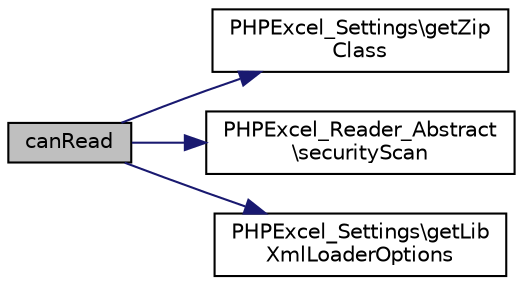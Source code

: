 digraph "canRead"
{
  edge [fontname="Helvetica",fontsize="10",labelfontname="Helvetica",labelfontsize="10"];
  node [fontname="Helvetica",fontsize="10",shape=record];
  rankdir="LR";
  Node2 [label="canRead",height=0.2,width=0.4,color="black", fillcolor="grey75", style="filled", fontcolor="black"];
  Node2 -> Node3 [color="midnightblue",fontsize="10",style="solid",fontname="Helvetica"];
  Node3 [label="PHPExcel_Settings\\getZip\lClass",height=0.2,width=0.4,color="black", fillcolor="white", style="filled",URL="$class_p_h_p_excel___settings.html#ab762d975fa2aefcbd1e0c33af7167299"];
  Node2 -> Node4 [color="midnightblue",fontsize="10",style="solid",fontname="Helvetica"];
  Node4 [label="PHPExcel_Reader_Abstract\l\\securityScan",height=0.2,width=0.4,color="black", fillcolor="white", style="filled",URL="$class_p_h_p_excel___reader___abstract.html#aa67490da9755835fd16df194cab68d0b"];
  Node2 -> Node5 [color="midnightblue",fontsize="10",style="solid",fontname="Helvetica"];
  Node5 [label="PHPExcel_Settings\\getLib\lXmlLoaderOptions",height=0.2,width=0.4,color="black", fillcolor="white", style="filled",URL="$class_p_h_p_excel___settings.html#aab0e46bef6b830bdb82228d72c349c9a"];
}
